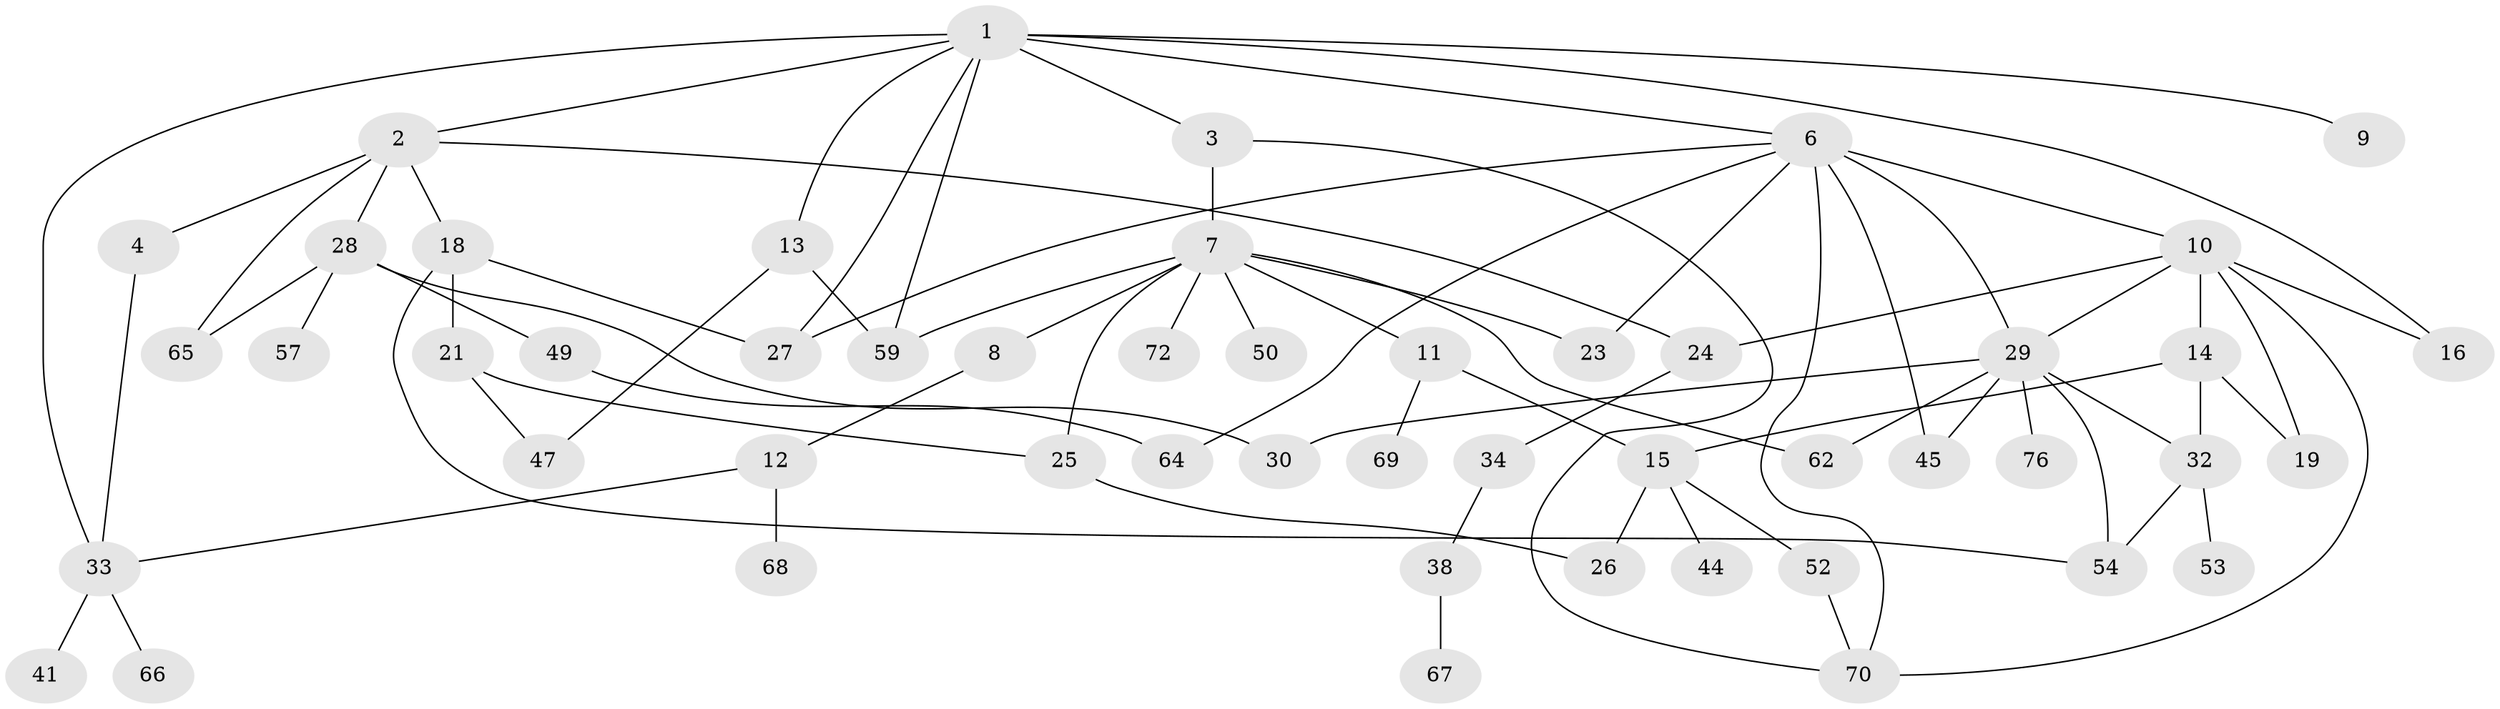 // original degree distribution, {9: 0.011764705882352941, 6: 0.058823529411764705, 3: 0.24705882352941178, 2: 0.25882352941176473, 5: 0.047058823529411764, 7: 0.011764705882352941, 1: 0.29411764705882354, 4: 0.07058823529411765}
// Generated by graph-tools (version 1.1) at 2025/16/03/04/25 18:16:52]
// undirected, 51 vertices, 76 edges
graph export_dot {
graph [start="1"]
  node [color=gray90,style=filled];
  1 [super="+5"];
  2;
  3;
  4;
  6 [super="+20"];
  7 [super="+22+17"];
  8;
  9;
  10 [super="+31"];
  11;
  12;
  13;
  14 [super="+37+56"];
  15 [super="+35"];
  16 [super="+60"];
  18;
  19 [super="+36+79"];
  21;
  23;
  24 [super="+73"];
  25 [super="+39"];
  26 [super="+82"];
  27 [super="+48"];
  28 [super="+42"];
  29 [super="+77+40+61"];
  30 [super="+71"];
  32 [super="+74"];
  33 [super="+58"];
  34;
  38;
  41;
  44;
  45;
  47;
  49;
  50;
  52;
  53;
  54;
  57;
  59;
  62;
  64;
  65;
  66;
  67;
  68;
  69;
  70;
  72;
  76;
  1 -- 2;
  1 -- 3;
  1 -- 6;
  1 -- 9;
  1 -- 13;
  1 -- 27;
  1 -- 59;
  1 -- 16;
  1 -- 33;
  2 -- 4;
  2 -- 18;
  2 -- 24;
  2 -- 28;
  2 -- 65;
  3 -- 7;
  3 -- 70;
  4 -- 33;
  6 -- 10;
  6 -- 23;
  6 -- 64;
  6 -- 29;
  6 -- 70;
  6 -- 45;
  6 -- 27;
  7 -- 8;
  7 -- 11;
  7 -- 72;
  7 -- 59;
  7 -- 50;
  7 -- 23;
  7 -- 25;
  7 -- 62;
  8 -- 12;
  10 -- 14;
  10 -- 16 [weight=2];
  10 -- 70;
  10 -- 24;
  10 -- 29;
  10 -- 19;
  11 -- 15;
  11 -- 69;
  12 -- 68;
  12 -- 33;
  13 -- 47;
  13 -- 59;
  14 -- 19;
  14 -- 15;
  14 -- 32;
  15 -- 26;
  15 -- 44;
  15 -- 52;
  18 -- 21;
  18 -- 54;
  18 -- 27;
  21 -- 25;
  21 -- 47;
  24 -- 34;
  25 -- 26;
  28 -- 30;
  28 -- 49;
  28 -- 57;
  28 -- 65;
  29 -- 32;
  29 -- 62;
  29 -- 54;
  29 -- 45;
  29 -- 76;
  29 -- 30;
  32 -- 53;
  32 -- 54;
  33 -- 41;
  33 -- 66;
  34 -- 38;
  38 -- 67;
  49 -- 64;
  52 -- 70;
}
